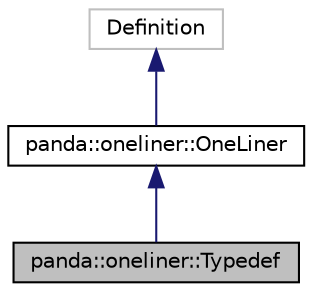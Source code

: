 digraph G
{
  edge [fontname="Helvetica",fontsize="10",labelfontname="Helvetica",labelfontsize="10"];
  node [fontname="Helvetica",fontsize="10",shape=record];
  Node1 [label="panda::oneliner::Typedef",height=0.2,width=0.4,color="black", fillcolor="grey75", style="filled" fontcolor="black"];
  Node2 -> Node1 [dir=back,color="midnightblue",fontsize="10",style="solid"];
  Node2 [label="panda::oneliner::OneLiner",height=0.2,width=0.4,color="black", fillcolor="white", style="filled",URL="$classpanda_1_1oneliner_1_1OneLiner.html"];
  Node3 -> Node2 [dir=back,color="midnightblue",fontsize="10",style="solid"];
  Node3 [label="Definition",height=0.2,width=0.4,color="grey75", fillcolor="white", style="filled"];
}
